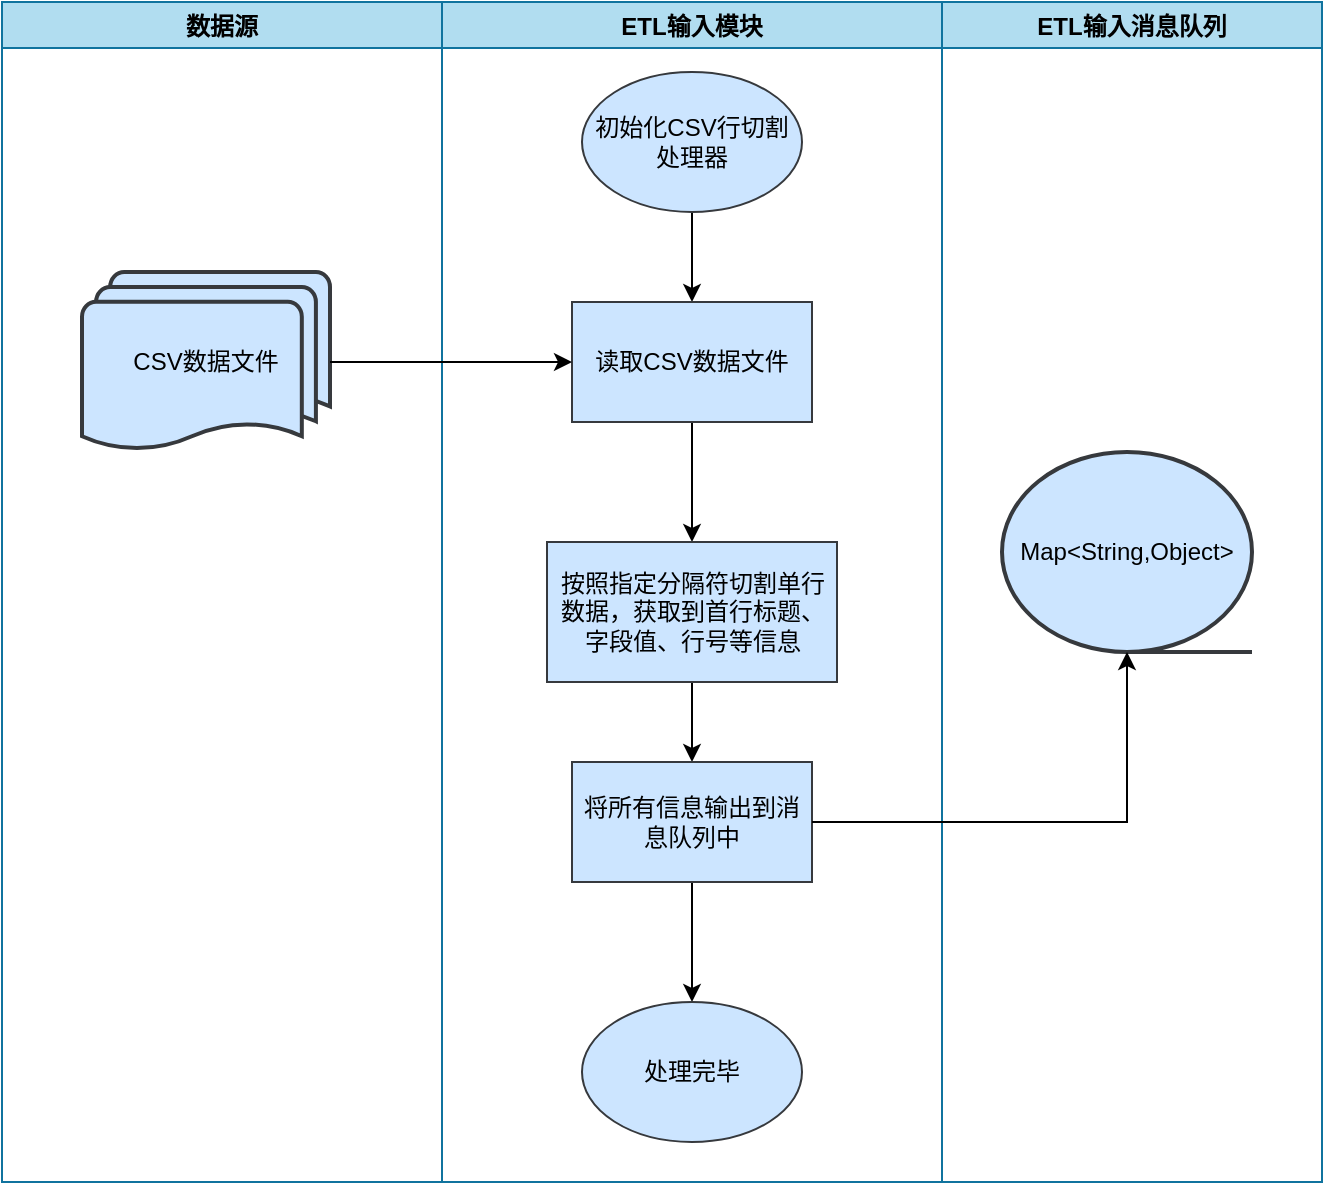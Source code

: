 <mxfile version="12.4.3" type="github" pages="4">
  <diagram id="vmj1InUa-F-kXhf0yk-W" name=" CSV行切割处理器">
    <mxGraphModel dx="1102" dy="582" grid="1" gridSize="10" guides="1" tooltips="1" connect="1" arrows="1" fold="1" page="1" pageScale="1" pageWidth="3300" pageHeight="4681" math="0" shadow="0">
      <root>
        <mxCell id="ilBS5IOzWzwJCT2fAS7X-0"/>
        <mxCell id="ilBS5IOzWzwJCT2fAS7X-1" parent="ilBS5IOzWzwJCT2fAS7X-0"/>
        <mxCell id="ilBS5IOzWzwJCT2fAS7X-18" value="数据源" style="swimlane;fillColor=#b1ddf0;strokeColor=#10739e;" vertex="1" parent="ilBS5IOzWzwJCT2fAS7X-1">
          <mxGeometry x="260" y="220" width="220" height="590" as="geometry"/>
        </mxCell>
        <mxCell id="ilBS5IOzWzwJCT2fAS7X-19" value="CSV数据文件" style="strokeWidth=2;html=1;shape=mxgraph.flowchart.multi-document;whiteSpace=wrap;fillColor=#cce5ff;strokeColor=#36393d;" vertex="1" parent="ilBS5IOzWzwJCT2fAS7X-18">
          <mxGeometry x="40" y="135" width="124" height="90" as="geometry"/>
        </mxCell>
        <mxCell id="ilBS5IOzWzwJCT2fAS7X-20" value="ETL输入模块" style="swimlane;fillColor=#b1ddf0;strokeColor=#10739e;" vertex="1" parent="ilBS5IOzWzwJCT2fAS7X-1">
          <mxGeometry x="480" y="220" width="250" height="590" as="geometry"/>
        </mxCell>
        <mxCell id="ilBS5IOzWzwJCT2fAS7X-29" style="edgeStyle=orthogonalEdgeStyle;rounded=0;orthogonalLoop=1;jettySize=auto;html=1;entryX=0.5;entryY=0;entryDx=0;entryDy=0;" edge="1" parent="ilBS5IOzWzwJCT2fAS7X-20" source="ilBS5IOzWzwJCT2fAS7X-27" target="ilBS5IOzWzwJCT2fAS7X-28">
          <mxGeometry relative="1" as="geometry"/>
        </mxCell>
        <mxCell id="ilBS5IOzWzwJCT2fAS7X-27" value="初始化CSV行切割处理器" style="ellipse;whiteSpace=wrap;html=1;fillColor=#cce5ff;strokeColor=#36393d;" vertex="1" parent="ilBS5IOzWzwJCT2fAS7X-20">
          <mxGeometry x="70" y="35" width="110" height="70" as="geometry"/>
        </mxCell>
        <mxCell id="ilBS5IOzWzwJCT2fAS7X-32" style="edgeStyle=orthogonalEdgeStyle;rounded=0;orthogonalLoop=1;jettySize=auto;html=1;entryX=0.5;entryY=0;entryDx=0;entryDy=0;" edge="1" parent="ilBS5IOzWzwJCT2fAS7X-20" source="ilBS5IOzWzwJCT2fAS7X-28" target="ilBS5IOzWzwJCT2fAS7X-31">
          <mxGeometry relative="1" as="geometry"/>
        </mxCell>
        <mxCell id="ilBS5IOzWzwJCT2fAS7X-28" value="读取CSV数据文件" style="whiteSpace=wrap;html=1;fillColor=#cce5ff;strokeColor=#36393d;" vertex="1" parent="ilBS5IOzWzwJCT2fAS7X-20">
          <mxGeometry x="65" y="150" width="120" height="60" as="geometry"/>
        </mxCell>
        <mxCell id="ilBS5IOzWzwJCT2fAS7X-34" style="edgeStyle=orthogonalEdgeStyle;rounded=0;orthogonalLoop=1;jettySize=auto;html=1;entryX=0.5;entryY=0;entryDx=0;entryDy=0;" edge="1" parent="ilBS5IOzWzwJCT2fAS7X-20" source="ilBS5IOzWzwJCT2fAS7X-31" target="ilBS5IOzWzwJCT2fAS7X-33">
          <mxGeometry relative="1" as="geometry"/>
        </mxCell>
        <mxCell id="ilBS5IOzWzwJCT2fAS7X-31" value="按照指定分隔符切割单行数据，获取到首行标题、字段值、行号等信息" style="whiteSpace=wrap;html=1;fillColor=#cce5ff;strokeColor=#36393d;" vertex="1" parent="ilBS5IOzWzwJCT2fAS7X-20">
          <mxGeometry x="52.5" y="270" width="145" height="70" as="geometry"/>
        </mxCell>
        <mxCell id="ilBS5IOzWzwJCT2fAS7X-39" style="edgeStyle=orthogonalEdgeStyle;rounded=0;orthogonalLoop=1;jettySize=auto;html=1;entryX=0.5;entryY=0;entryDx=0;entryDy=0;" edge="1" parent="ilBS5IOzWzwJCT2fAS7X-20" source="ilBS5IOzWzwJCT2fAS7X-33" target="ilBS5IOzWzwJCT2fAS7X-41">
          <mxGeometry relative="1" as="geometry">
            <mxPoint x="125" y="480" as="targetPoint"/>
          </mxGeometry>
        </mxCell>
        <mxCell id="ilBS5IOzWzwJCT2fAS7X-33" value="将所有信息输出到消息队列中" style="whiteSpace=wrap;html=1;fillColor=#cce5ff;strokeColor=#36393d;" vertex="1" parent="ilBS5IOzWzwJCT2fAS7X-20">
          <mxGeometry x="65" y="380" width="120" height="60" as="geometry"/>
        </mxCell>
        <mxCell id="ilBS5IOzWzwJCT2fAS7X-41" value="处理完毕" style="ellipse;whiteSpace=wrap;html=1;fillColor=#cce5ff;strokeColor=#36393d;" vertex="1" parent="ilBS5IOzWzwJCT2fAS7X-20">
          <mxGeometry x="70" y="500" width="110" height="70" as="geometry"/>
        </mxCell>
        <mxCell id="ilBS5IOzWzwJCT2fAS7X-22" value="ETL输入消息队列" style="swimlane;fillColor=#b1ddf0;strokeColor=#10739e;" vertex="1" parent="ilBS5IOzWzwJCT2fAS7X-1">
          <mxGeometry x="730" y="220" width="190" height="590" as="geometry"/>
        </mxCell>
        <mxCell id="ilBS5IOzWzwJCT2fAS7X-36" value="Map&amp;lt;String,Object&amp;gt;" style="strokeWidth=2;html=1;shape=mxgraph.flowchart.sequential_data;whiteSpace=wrap;fillColor=#cce5ff;strokeColor=#36393d;" vertex="1" parent="ilBS5IOzWzwJCT2fAS7X-22">
          <mxGeometry x="30" y="225" width="125" height="100" as="geometry"/>
        </mxCell>
        <mxCell id="ilBS5IOzWzwJCT2fAS7X-37" style="edgeStyle=orthogonalEdgeStyle;rounded=0;orthogonalLoop=1;jettySize=auto;html=1;entryX=0.5;entryY=1;entryDx=0;entryDy=0;entryPerimeter=0;" edge="1" parent="ilBS5IOzWzwJCT2fAS7X-1" source="ilBS5IOzWzwJCT2fAS7X-33" target="ilBS5IOzWzwJCT2fAS7X-36">
          <mxGeometry relative="1" as="geometry"/>
        </mxCell>
        <mxCell id="h7IMU7EvwLSFvfN_jRss-0" style="edgeStyle=orthogonalEdgeStyle;rounded=0;orthogonalLoop=1;jettySize=auto;html=1;entryX=0;entryY=0.5;entryDx=0;entryDy=0;fontColor=#FFFFFF;" edge="1" parent="ilBS5IOzWzwJCT2fAS7X-1" source="ilBS5IOzWzwJCT2fAS7X-19" target="ilBS5IOzWzwJCT2fAS7X-28">
          <mxGeometry relative="1" as="geometry"/>
        </mxCell>
      </root>
    </mxGraphModel>
  </diagram>
  <diagram name="CacheBuildAnalyser解析器" id="MejdqdHksTLRqCOrMTN7">
    <mxGraphModel dx="1102" dy="582" grid="1" gridSize="10" guides="1" tooltips="1" connect="1" arrows="1" fold="1" page="1" pageScale="1" pageWidth="3300" pageHeight="4681" math="0" shadow="0">
      <root>
        <mxCell id="0Vr294uvNE-M3VxmGtpU-0"/>
        <mxCell id="0Vr294uvNE-M3VxmGtpU-1" parent="0Vr294uvNE-M3VxmGtpU-0"/>
        <mxCell id="0Vr294uvNE-M3VxmGtpU-2" value="数据源" style="swimlane;fillColor=#b1ddf0;strokeColor=#10739e;" vertex="1" parent="0Vr294uvNE-M3VxmGtpU-1">
          <mxGeometry x="260" y="220" width="220" height="590" as="geometry"/>
        </mxCell>
        <mxCell id="0Vr294uvNE-M3VxmGtpU-3" value="源数据文件" style="strokeWidth=2;html=1;shape=mxgraph.flowchart.multi-document;whiteSpace=wrap;fillColor=#cce5ff;strokeColor=#36393d;" vertex="1" parent="0Vr294uvNE-M3VxmGtpU-2">
          <mxGeometry x="40" y="135" width="124" height="90" as="geometry"/>
        </mxCell>
        <mxCell id="0Vr294uvNE-M3VxmGtpU-4" value="ETL输入模块" style="swimlane;fillColor=#b1ddf0;strokeColor=#10739e;" vertex="1" parent="0Vr294uvNE-M3VxmGtpU-1">
          <mxGeometry x="480" y="220" width="250" height="590" as="geometry"/>
        </mxCell>
        <mxCell id="0Vr294uvNE-M3VxmGtpU-5" style="edgeStyle=orthogonalEdgeStyle;rounded=0;orthogonalLoop=1;jettySize=auto;html=1;entryX=0.5;entryY=0;entryDx=0;entryDy=0;" edge="1" parent="0Vr294uvNE-M3VxmGtpU-4" source="0Vr294uvNE-M3VxmGtpU-6" target="0Vr294uvNE-M3VxmGtpU-8">
          <mxGeometry relative="1" as="geometry"/>
        </mxCell>
        <mxCell id="0Vr294uvNE-M3VxmGtpU-6" value="初始化输入模块" style="ellipse;whiteSpace=wrap;html=1;fillColor=#cce5ff;strokeColor=#36393d;" vertex="1" parent="0Vr294uvNE-M3VxmGtpU-4">
          <mxGeometry x="70" y="35" width="110" height="70" as="geometry"/>
        </mxCell>
        <mxCell id="0Vr294uvNE-M3VxmGtpU-7" style="edgeStyle=orthogonalEdgeStyle;rounded=0;orthogonalLoop=1;jettySize=auto;html=1;entryX=0.5;entryY=0;entryDx=0;entryDy=0;" edge="1" parent="0Vr294uvNE-M3VxmGtpU-4" source="0Vr294uvNE-M3VxmGtpU-8" target="0Vr294uvNE-M3VxmGtpU-10">
          <mxGeometry relative="1" as="geometry"/>
        </mxCell>
        <mxCell id="0Vr294uvNE-M3VxmGtpU-8" value="读取源数据" style="whiteSpace=wrap;html=1;fillColor=#cce5ff;strokeColor=#36393d;" vertex="1" parent="0Vr294uvNE-M3VxmGtpU-4">
          <mxGeometry x="65" y="150" width="120" height="60" as="geometry"/>
        </mxCell>
        <mxCell id="0Vr294uvNE-M3VxmGtpU-9" style="edgeStyle=orthogonalEdgeStyle;rounded=0;orthogonalLoop=1;jettySize=auto;html=1;entryX=0.5;entryY=0;entryDx=0;entryDy=0;" edge="1" parent="0Vr294uvNE-M3VxmGtpU-4" source="0Vr294uvNE-M3VxmGtpU-10" target="0Vr294uvNE-M3VxmGtpU-12">
          <mxGeometry relative="1" as="geometry"/>
        </mxCell>
        <mxCell id="0Vr294uvNE-M3VxmGtpU-10" value="处理源数据" style="whiteSpace=wrap;html=1;fillColor=#cce5ff;strokeColor=#36393d;" vertex="1" parent="0Vr294uvNE-M3VxmGtpU-4">
          <mxGeometry x="52.5" y="270" width="145" height="70" as="geometry"/>
        </mxCell>
        <mxCell id="0Vr294uvNE-M3VxmGtpU-11" style="edgeStyle=orthogonalEdgeStyle;rounded=0;orthogonalLoop=1;jettySize=auto;html=1;entryX=0.5;entryY=0;entryDx=0;entryDy=0;" edge="1" parent="0Vr294uvNE-M3VxmGtpU-4" source="0Vr294uvNE-M3VxmGtpU-12" target="0Vr294uvNE-M3VxmGtpU-13">
          <mxGeometry relative="1" as="geometry">
            <mxPoint x="125" y="480" as="targetPoint"/>
          </mxGeometry>
        </mxCell>
        <mxCell id="0Vr294uvNE-M3VxmGtpU-12" value="提取需要的数据输出" style="whiteSpace=wrap;html=1;fillColor=#cce5ff;strokeColor=#36393d;" vertex="1" parent="0Vr294uvNE-M3VxmGtpU-4">
          <mxGeometry x="65" y="380" width="120" height="60" as="geometry"/>
        </mxCell>
        <mxCell id="0Vr294uvNE-M3VxmGtpU-13" value="输入模块完毕" style="ellipse;whiteSpace=wrap;html=1;fillColor=#cce5ff;strokeColor=#36393d;" vertex="1" parent="0Vr294uvNE-M3VxmGtpU-4">
          <mxGeometry x="70" y="500" width="110" height="70" as="geometry"/>
        </mxCell>
        <mxCell id="0Vr294uvNE-M3VxmGtpU-14" value="ETL输入消息队列" style="swimlane;fillColor=#b1ddf0;strokeColor=#10739e;" vertex="1" parent="0Vr294uvNE-M3VxmGtpU-1">
          <mxGeometry x="730" y="220" width="190" height="590" as="geometry"/>
        </mxCell>
        <mxCell id="0Vr294uvNE-M3VxmGtpU-15" value="Map&amp;lt;String,Object&amp;gt;" style="strokeWidth=2;html=1;shape=mxgraph.flowchart.sequential_data;whiteSpace=wrap;fillColor=#cce5ff;strokeColor=#36393d;" vertex="1" parent="0Vr294uvNE-M3VxmGtpU-14">
          <mxGeometry x="30" y="130" width="125" height="100" as="geometry"/>
        </mxCell>
        <mxCell id="0Vr294uvNE-M3VxmGtpU-16" style="edgeStyle=orthogonalEdgeStyle;rounded=0;orthogonalLoop=1;jettySize=auto;html=1;entryX=0.5;entryY=1;entryDx=0;entryDy=0;entryPerimeter=0;" edge="1" parent="0Vr294uvNE-M3VxmGtpU-1" source="0Vr294uvNE-M3VxmGtpU-12" target="0Vr294uvNE-M3VxmGtpU-15">
          <mxGeometry relative="1" as="geometry"/>
        </mxCell>
        <mxCell id="0Vr294uvNE-M3VxmGtpU-17" style="edgeStyle=orthogonalEdgeStyle;rounded=0;orthogonalLoop=1;jettySize=auto;html=1;entryX=0;entryY=0.5;entryDx=0;entryDy=0;fontColor=#FFFFFF;" edge="1" parent="0Vr294uvNE-M3VxmGtpU-1" source="0Vr294uvNE-M3VxmGtpU-3" target="0Vr294uvNE-M3VxmGtpU-8">
          <mxGeometry relative="1" as="geometry"/>
        </mxCell>
        <mxCell id="0Vr294uvNE-M3VxmGtpU-18" value="ETL解析模块" style="swimlane;fillColor=#b1ddf0;strokeColor=#10739e;startSize=23;" vertex="1" parent="0Vr294uvNE-M3VxmGtpU-1">
          <mxGeometry x="920" y="220" width="190" height="590" as="geometry"/>
        </mxCell>
        <mxCell id="0Vr294uvNE-M3VxmGtpU-24" style="edgeStyle=orthogonalEdgeStyle;rounded=0;orthogonalLoop=1;jettySize=auto;html=1;entryX=0.5;entryY=0;entryDx=0;entryDy=0;fontColor=#FFFFFF;" edge="1" parent="0Vr294uvNE-M3VxmGtpU-18" source="0Vr294uvNE-M3VxmGtpU-20" target="0Vr294uvNE-M3VxmGtpU-23">
          <mxGeometry relative="1" as="geometry"/>
        </mxCell>
        <mxCell id="0Vr294uvNE-M3VxmGtpU-20" value="初始化解析模块" style="ellipse;whiteSpace=wrap;html=1;fillColor=#cce5ff;strokeColor=#36393d;" vertex="1" parent="0Vr294uvNE-M3VxmGtpU-18">
          <mxGeometry x="40" y="35" width="110" height="70" as="geometry"/>
        </mxCell>
        <mxCell id="0Vr294uvNE-M3VxmGtpU-27" value="" style="edgeStyle=orthogonalEdgeStyle;rounded=0;orthogonalLoop=1;jettySize=auto;html=1;fontColor=#FFFFFF;" edge="1" parent="0Vr294uvNE-M3VxmGtpU-18" source="0Vr294uvNE-M3VxmGtpU-23" target="0Vr294uvNE-M3VxmGtpU-26">
          <mxGeometry relative="1" as="geometry"/>
        </mxCell>
        <mxCell id="0Vr294uvNE-M3VxmGtpU-23" value="获取消息" style="whiteSpace=wrap;html=1;fillColor=#cce5ff;strokeColor=#36393d;" vertex="1" parent="0Vr294uvNE-M3VxmGtpU-18">
          <mxGeometry x="35" y="150" width="120" height="60" as="geometry"/>
        </mxCell>
        <mxCell id="0Vr294uvNE-M3VxmGtpU-29" value="" style="edgeStyle=orthogonalEdgeStyle;rounded=0;orthogonalLoop=1;jettySize=auto;html=1;fontColor=#FFFFFF;" edge="1" parent="0Vr294uvNE-M3VxmGtpU-18" source="0Vr294uvNE-M3VxmGtpU-26" target="0Vr294uvNE-M3VxmGtpU-28">
          <mxGeometry relative="1" as="geometry"/>
        </mxCell>
        <mxCell id="0Vr294uvNE-M3VxmGtpU-26" value="缓存构建解析器处理" style="whiteSpace=wrap;html=1;fillColor=#cce5ff;strokeColor=#36393d;" vertex="1" parent="0Vr294uvNE-M3VxmGtpU-18">
          <mxGeometry x="35" y="265" width="120" height="60" as="geometry"/>
        </mxCell>
        <mxCell id="0Vr294uvNE-M3VxmGtpU-31" value="" style="edgeStyle=orthogonalEdgeStyle;rounded=0;orthogonalLoop=1;jettySize=auto;html=1;fontColor=#FFFFFF;entryX=0.5;entryY=0;entryDx=0;entryDy=0;" edge="1" parent="0Vr294uvNE-M3VxmGtpU-18" source="0Vr294uvNE-M3VxmGtpU-28" target="0Vr294uvNE-M3VxmGtpU-32">
          <mxGeometry relative="1" as="geometry">
            <mxPoint x="95" y="500" as="targetPoint"/>
          </mxGeometry>
        </mxCell>
        <mxCell id="0Vr294uvNE-M3VxmGtpU-28" value="输出消息" style="whiteSpace=wrap;html=1;fillColor=#cce5ff;strokeColor=#36393d;" vertex="1" parent="0Vr294uvNE-M3VxmGtpU-18">
          <mxGeometry x="35" y="380" width="120" height="60" as="geometry"/>
        </mxCell>
        <mxCell id="0Vr294uvNE-M3VxmGtpU-32" value="解析模块完毕" style="ellipse;whiteSpace=wrap;html=1;fillColor=#cce5ff;strokeColor=#36393d;" vertex="1" parent="0Vr294uvNE-M3VxmGtpU-18">
          <mxGeometry x="40" y="500" width="110" height="70" as="geometry"/>
        </mxCell>
        <mxCell id="0Vr294uvNE-M3VxmGtpU-25" style="edgeStyle=orthogonalEdgeStyle;rounded=0;orthogonalLoop=1;jettySize=auto;html=1;entryX=0;entryY=0.5;entryDx=0;entryDy=0;fontColor=#FFFFFF;" edge="1" parent="0Vr294uvNE-M3VxmGtpU-1" source="0Vr294uvNE-M3VxmGtpU-15" target="0Vr294uvNE-M3VxmGtpU-23">
          <mxGeometry relative="1" as="geometry"/>
        </mxCell>
        <mxCell id="0Vr294uvNE-M3VxmGtpU-33" value="ETL输出消息队列" style="swimlane;fillColor=#b1ddf0;strokeColor=#10739e;" vertex="1" parent="0Vr294uvNE-M3VxmGtpU-1">
          <mxGeometry x="1110" y="220" width="190" height="590" as="geometry"/>
        </mxCell>
        <mxCell id="0Vr294uvNE-M3VxmGtpU-34" value="Map&amp;lt;String,Object&amp;gt;" style="strokeWidth=2;html=1;shape=mxgraph.flowchart.sequential_data;whiteSpace=wrap;fillColor=#cce5ff;strokeColor=#36393d;" vertex="1" parent="0Vr294uvNE-M3VxmGtpU-33">
          <mxGeometry x="30" y="130" width="125" height="100" as="geometry"/>
        </mxCell>
        <mxCell id="0Vr294uvNE-M3VxmGtpU-36" style="edgeStyle=orthogonalEdgeStyle;rounded=0;orthogonalLoop=1;jettySize=auto;html=1;entryX=0.5;entryY=1;entryDx=0;entryDy=0;entryPerimeter=0;fontColor=#FFFFFF;" edge="1" parent="0Vr294uvNE-M3VxmGtpU-1" source="0Vr294uvNE-M3VxmGtpU-28" target="0Vr294uvNE-M3VxmGtpU-34">
          <mxGeometry relative="1" as="geometry"/>
        </mxCell>
      </root>
    </mxGraphModel>
  </diagram>
  <diagram name="CacheBuildAnalyser解析器的副本" id="6tJeXMhGGitV_Z6dKe4h">
    <mxGraphModel dx="1102" dy="582" grid="1" gridSize="10" guides="1" tooltips="1" connect="1" arrows="1" fold="1" page="1" pageScale="1" pageWidth="3300" pageHeight="4681" math="0" shadow="0">
      <root>
        <mxCell id="0AodWVna2HB9icSDbrAr-0"/>
        <mxCell id="0AodWVna2HB9icSDbrAr-1" parent="0AodWVna2HB9icSDbrAr-0"/>
        <mxCell id="0AodWVna2HB9icSDbrAr-2" value="数据源" style="swimlane;fillColor=#b1ddf0;strokeColor=#10739e;" vertex="1" parent="0AodWVna2HB9icSDbrAr-1">
          <mxGeometry x="260" y="220" width="220" height="590" as="geometry"/>
        </mxCell>
        <mxCell id="0AodWVna2HB9icSDbrAr-3" value="源数据文件" style="strokeWidth=2;html=1;shape=mxgraph.flowchart.multi-document;whiteSpace=wrap;fillColor=#cce5ff;strokeColor=#36393d;" vertex="1" parent="0AodWVna2HB9icSDbrAr-2">
          <mxGeometry x="40" y="135" width="124" height="90" as="geometry"/>
        </mxCell>
        <mxCell id="0AodWVna2HB9icSDbrAr-4" value="ETL输入模块" style="swimlane;fillColor=#b1ddf0;strokeColor=#10739e;" vertex="1" parent="0AodWVna2HB9icSDbrAr-1">
          <mxGeometry x="480" y="220" width="250" height="590" as="geometry"/>
        </mxCell>
        <mxCell id="0AodWVna2HB9icSDbrAr-5" style="edgeStyle=orthogonalEdgeStyle;rounded=0;orthogonalLoop=1;jettySize=auto;html=1;entryX=0.5;entryY=0;entryDx=0;entryDy=0;" edge="1" parent="0AodWVna2HB9icSDbrAr-4" source="0AodWVna2HB9icSDbrAr-6" target="0AodWVna2HB9icSDbrAr-8">
          <mxGeometry relative="1" as="geometry"/>
        </mxCell>
        <mxCell id="0AodWVna2HB9icSDbrAr-6" value="初始化输入模块" style="ellipse;whiteSpace=wrap;html=1;fillColor=#cce5ff;strokeColor=#36393d;" vertex="1" parent="0AodWVna2HB9icSDbrAr-4">
          <mxGeometry x="70" y="35" width="110" height="70" as="geometry"/>
        </mxCell>
        <mxCell id="0AodWVna2HB9icSDbrAr-7" style="edgeStyle=orthogonalEdgeStyle;rounded=0;orthogonalLoop=1;jettySize=auto;html=1;entryX=0.5;entryY=0;entryDx=0;entryDy=0;" edge="1" parent="0AodWVna2HB9icSDbrAr-4" source="0AodWVna2HB9icSDbrAr-8" target="0AodWVna2HB9icSDbrAr-10">
          <mxGeometry relative="1" as="geometry"/>
        </mxCell>
        <mxCell id="0AodWVna2HB9icSDbrAr-8" value="读取源数据" style="whiteSpace=wrap;html=1;fillColor=#cce5ff;strokeColor=#36393d;" vertex="1" parent="0AodWVna2HB9icSDbrAr-4">
          <mxGeometry x="65" y="150" width="120" height="60" as="geometry"/>
        </mxCell>
        <mxCell id="0AodWVna2HB9icSDbrAr-9" style="edgeStyle=orthogonalEdgeStyle;rounded=0;orthogonalLoop=1;jettySize=auto;html=1;entryX=0.5;entryY=0;entryDx=0;entryDy=0;" edge="1" parent="0AodWVna2HB9icSDbrAr-4" source="0AodWVna2HB9icSDbrAr-10" target="0AodWVna2HB9icSDbrAr-12">
          <mxGeometry relative="1" as="geometry"/>
        </mxCell>
        <mxCell id="0AodWVna2HB9icSDbrAr-10" value="处理源数据" style="whiteSpace=wrap;html=1;fillColor=#cce5ff;strokeColor=#36393d;" vertex="1" parent="0AodWVna2HB9icSDbrAr-4">
          <mxGeometry x="52.5" y="270" width="145" height="70" as="geometry"/>
        </mxCell>
        <mxCell id="0AodWVna2HB9icSDbrAr-11" style="edgeStyle=orthogonalEdgeStyle;rounded=0;orthogonalLoop=1;jettySize=auto;html=1;entryX=0.5;entryY=0;entryDx=0;entryDy=0;" edge="1" parent="0AodWVna2HB9icSDbrAr-4" source="0AodWVna2HB9icSDbrAr-12" target="0AodWVna2HB9icSDbrAr-13">
          <mxGeometry relative="1" as="geometry">
            <mxPoint x="125" y="480" as="targetPoint"/>
          </mxGeometry>
        </mxCell>
        <mxCell id="0AodWVna2HB9icSDbrAr-12" value="提取需要的数据输出" style="whiteSpace=wrap;html=1;fillColor=#cce5ff;strokeColor=#36393d;" vertex="1" parent="0AodWVna2HB9icSDbrAr-4">
          <mxGeometry x="65" y="380" width="120" height="60" as="geometry"/>
        </mxCell>
        <mxCell id="0AodWVna2HB9icSDbrAr-13" value="输入模块完毕" style="ellipse;whiteSpace=wrap;html=1;fillColor=#cce5ff;strokeColor=#36393d;" vertex="1" parent="0AodWVna2HB9icSDbrAr-4">
          <mxGeometry x="70" y="500" width="110" height="70" as="geometry"/>
        </mxCell>
        <mxCell id="0AodWVna2HB9icSDbrAr-14" value="ETL输入消息队列" style="swimlane;fillColor=#b1ddf0;strokeColor=#10739e;" vertex="1" parent="0AodWVna2HB9icSDbrAr-1">
          <mxGeometry x="730" y="220" width="190" height="590" as="geometry"/>
        </mxCell>
        <mxCell id="0AodWVna2HB9icSDbrAr-15" value="Map&amp;lt;String,Object&amp;gt;" style="strokeWidth=2;html=1;shape=mxgraph.flowchart.sequential_data;whiteSpace=wrap;fillColor=#cce5ff;strokeColor=#36393d;" vertex="1" parent="0AodWVna2HB9icSDbrAr-14">
          <mxGeometry x="30" y="130" width="125" height="100" as="geometry"/>
        </mxCell>
        <mxCell id="0AodWVna2HB9icSDbrAr-16" style="edgeStyle=orthogonalEdgeStyle;rounded=0;orthogonalLoop=1;jettySize=auto;html=1;entryX=0.5;entryY=1;entryDx=0;entryDy=0;entryPerimeter=0;" edge="1" parent="0AodWVna2HB9icSDbrAr-1" source="0AodWVna2HB9icSDbrAr-12" target="0AodWVna2HB9icSDbrAr-15">
          <mxGeometry relative="1" as="geometry"/>
        </mxCell>
        <mxCell id="0AodWVna2HB9icSDbrAr-17" style="edgeStyle=orthogonalEdgeStyle;rounded=0;orthogonalLoop=1;jettySize=auto;html=1;entryX=0;entryY=0.5;entryDx=0;entryDy=0;fontColor=#FFFFFF;" edge="1" parent="0AodWVna2HB9icSDbrAr-1" source="0AodWVna2HB9icSDbrAr-3" target="0AodWVna2HB9icSDbrAr-8">
          <mxGeometry relative="1" as="geometry"/>
        </mxCell>
        <mxCell id="0AodWVna2HB9icSDbrAr-18" value="ETL解析模块" style="swimlane;fillColor=#b1ddf0;strokeColor=#10739e;startSize=23;" vertex="1" parent="0AodWVna2HB9icSDbrAr-1">
          <mxGeometry x="920" y="220" width="190" height="590" as="geometry"/>
        </mxCell>
        <mxCell id="0AodWVna2HB9icSDbrAr-19" style="edgeStyle=orthogonalEdgeStyle;rounded=0;orthogonalLoop=1;jettySize=auto;html=1;entryX=0.5;entryY=0;entryDx=0;entryDy=0;fontColor=#FFFFFF;" edge="1" parent="0AodWVna2HB9icSDbrAr-18" source="0AodWVna2HB9icSDbrAr-20" target="0AodWVna2HB9icSDbrAr-22">
          <mxGeometry relative="1" as="geometry"/>
        </mxCell>
        <mxCell id="0AodWVna2HB9icSDbrAr-20" value="初始化解析模块" style="ellipse;whiteSpace=wrap;html=1;fillColor=#cce5ff;strokeColor=#36393d;" vertex="1" parent="0AodWVna2HB9icSDbrAr-18">
          <mxGeometry x="40" y="35" width="110" height="70" as="geometry"/>
        </mxCell>
        <mxCell id="0AodWVna2HB9icSDbrAr-21" value="" style="edgeStyle=orthogonalEdgeStyle;rounded=0;orthogonalLoop=1;jettySize=auto;html=1;fontColor=#FFFFFF;" edge="1" parent="0AodWVna2HB9icSDbrAr-18" source="0AodWVna2HB9icSDbrAr-22" target="0AodWVna2HB9icSDbrAr-24">
          <mxGeometry relative="1" as="geometry"/>
        </mxCell>
        <mxCell id="0AodWVna2HB9icSDbrAr-22" value="获取消息" style="whiteSpace=wrap;html=1;fillColor=#cce5ff;strokeColor=#36393d;" vertex="1" parent="0AodWVna2HB9icSDbrAr-18">
          <mxGeometry x="35" y="150" width="120" height="60" as="geometry"/>
        </mxCell>
        <mxCell id="0AodWVna2HB9icSDbrAr-23" value="" style="edgeStyle=orthogonalEdgeStyle;rounded=0;orthogonalLoop=1;jettySize=auto;html=1;fontColor=#FFFFFF;" edge="1" parent="0AodWVna2HB9icSDbrAr-18" source="0AodWVna2HB9icSDbrAr-24" target="0AodWVna2HB9icSDbrAr-26">
          <mxGeometry relative="1" as="geometry"/>
        </mxCell>
        <mxCell id="0AodWVna2HB9icSDbrAr-24" value="缓存匹配解析器处理" style="whiteSpace=wrap;html=1;fillColor=#cce5ff;strokeColor=#36393d;" vertex="1" parent="0AodWVna2HB9icSDbrAr-18">
          <mxGeometry x="35" y="265" width="120" height="60" as="geometry"/>
        </mxCell>
        <mxCell id="0AodWVna2HB9icSDbrAr-25" value="" style="edgeStyle=orthogonalEdgeStyle;rounded=0;orthogonalLoop=1;jettySize=auto;html=1;fontColor=#FFFFFF;entryX=0.5;entryY=0;entryDx=0;entryDy=0;" edge="1" parent="0AodWVna2HB9icSDbrAr-18" source="0AodWVna2HB9icSDbrAr-26" target="0AodWVna2HB9icSDbrAr-27">
          <mxGeometry relative="1" as="geometry">
            <mxPoint x="95" y="500" as="targetPoint"/>
          </mxGeometry>
        </mxCell>
        <mxCell id="0AodWVna2HB9icSDbrAr-26" value="输出消息" style="whiteSpace=wrap;html=1;fillColor=#cce5ff;strokeColor=#36393d;" vertex="1" parent="0AodWVna2HB9icSDbrAr-18">
          <mxGeometry x="35" y="380" width="120" height="60" as="geometry"/>
        </mxCell>
        <mxCell id="0AodWVna2HB9icSDbrAr-27" value="解析模块完毕" style="ellipse;whiteSpace=wrap;html=1;fillColor=#cce5ff;strokeColor=#36393d;" vertex="1" parent="0AodWVna2HB9icSDbrAr-18">
          <mxGeometry x="40" y="500" width="110" height="70" as="geometry"/>
        </mxCell>
        <mxCell id="0AodWVna2HB9icSDbrAr-28" style="edgeStyle=orthogonalEdgeStyle;rounded=0;orthogonalLoop=1;jettySize=auto;html=1;entryX=0;entryY=0.5;entryDx=0;entryDy=0;fontColor=#FFFFFF;" edge="1" parent="0AodWVna2HB9icSDbrAr-1" source="0AodWVna2HB9icSDbrAr-15" target="0AodWVna2HB9icSDbrAr-22">
          <mxGeometry relative="1" as="geometry"/>
        </mxCell>
        <mxCell id="0AodWVna2HB9icSDbrAr-29" value="ETL输出消息队列" style="swimlane;fillColor=#b1ddf0;strokeColor=#10739e;" vertex="1" parent="0AodWVna2HB9icSDbrAr-1">
          <mxGeometry x="1110" y="220" width="190" height="590" as="geometry"/>
        </mxCell>
        <mxCell id="0AodWVna2HB9icSDbrAr-30" value="Map&amp;lt;String,Object&amp;gt;" style="strokeWidth=2;html=1;shape=mxgraph.flowchart.sequential_data;whiteSpace=wrap;fillColor=#cce5ff;strokeColor=#36393d;" vertex="1" parent="0AodWVna2HB9icSDbrAr-29">
          <mxGeometry x="30" y="130" width="125" height="100" as="geometry"/>
        </mxCell>
        <mxCell id="0AodWVna2HB9icSDbrAr-31" style="edgeStyle=orthogonalEdgeStyle;rounded=0;orthogonalLoop=1;jettySize=auto;html=1;entryX=0.5;entryY=1;entryDx=0;entryDy=0;entryPerimeter=0;fontColor=#FFFFFF;" edge="1" parent="0AodWVna2HB9icSDbrAr-1" source="0AodWVna2HB9icSDbrAr-26" target="0AodWVna2HB9icSDbrAr-30">
          <mxGeometry relative="1" as="geometry"/>
        </mxCell>
      </root>
    </mxGraphModel>
  </diagram>
  <diagram id="QK4SYE3_93_N6T92J-37" name="ETL解析模块">
    <mxGraphModel dx="1102" dy="582" grid="1" gridSize="10" guides="1" tooltips="1" connect="1" arrows="1" fold="1" page="1" pageScale="1" pageWidth="827" pageHeight="1169" background="#FFFFFF" math="0" shadow="0">
      <root>
        <mxCell id="kBmMX7nffdBsAzFuXpu_-0"/>
        <mxCell id="kBmMX7nffdBsAzFuXpu_-1" parent="kBmMX7nffdBsAzFuXpu_-0"/>
        <mxCell id="kBmMX7nffdBsAzFuXpu_-2" value="原始消息事件推送" style="edgeStyle=orthogonalEdgeStyle;rounded=0;orthogonalLoop=1;jettySize=auto;fontSize=12;fontColor=#000000;" parent="kBmMX7nffdBsAzFuXpu_-1" source="kBmMX7nffdBsAzFuXpu_-3" target="kBmMX7nffdBsAzFuXpu_-5" edge="1">
          <mxGeometry relative="1" as="geometry"/>
        </mxCell>
        <mxCell id="kBmMX7nffdBsAzFuXpu_-3" value="数据源" style="rounded=0;whiteSpace=wrap;html=1;labelBackgroundColor=none;fillColor=#3399FF;strokeColor=#6c8ebf;fontColor=#FFFFFF;" parent="kBmMX7nffdBsAzFuXpu_-1" vertex="1">
          <mxGeometry x="200" y="210" width="440" height="40" as="geometry"/>
        </mxCell>
        <mxCell id="kBmMX7nffdBsAzFuXpu_-4" value="解析前消息事件推送" style="edgeStyle=orthogonalEdgeStyle;rounded=0;orthogonalLoop=1;jettySize=auto;html=0;fontSize=12;fontColor=#000000;" parent="kBmMX7nffdBsAzFuXpu_-1" source="kBmMX7nffdBsAzFuXpu_-5" target="kBmMX7nffdBsAzFuXpu_-8" edge="1">
          <mxGeometry relative="1" as="geometry"/>
        </mxCell>
        <mxCell id="kBmMX7nffdBsAzFuXpu_-5" value="输入消息队列" style="strokeWidth=2;html=1;shape=mxgraph.flowchart.sequential_data;whiteSpace=wrap;fillColor=#1ba1e2;strokeColor=#006EAF;fontColor=#ffffff;" parent="kBmMX7nffdBsAzFuXpu_-1" vertex="1">
          <mxGeometry x="290" y="310" width="260" height="70" as="geometry"/>
        </mxCell>
        <mxCell id="kBmMX7nffdBsAzFuXpu_-6" value="ETL解析模块数据流" style="text;html=1;strokeColor=none;fillColor=none;align=center;verticalAlign=middle;whiteSpace=wrap;rounded=0;fontSize=28;fontStyle=0;labelBackgroundColor=#FFFFFF;fontColor=#000000;" parent="kBmMX7nffdBsAzFuXpu_-1" vertex="1">
          <mxGeometry x="260" y="120" width="320" height="60" as="geometry"/>
        </mxCell>
        <mxCell id="kBmMX7nffdBsAzFuXpu_-7" value="解析后消息事件推送" style="edgeStyle=orthogonalEdgeStyle;rounded=0;orthogonalLoop=1;jettySize=auto;html=0;fontSize=12;fontColor=#000000;" parent="kBmMX7nffdBsAzFuXpu_-1" source="kBmMX7nffdBsAzFuXpu_-8" target="kBmMX7nffdBsAzFuXpu_-14" edge="1">
          <mxGeometry relative="1" as="geometry"/>
        </mxCell>
        <mxCell id="kBmMX7nffdBsAzFuXpu_-8" value="" style="rounded=0;whiteSpace=wrap;html=1;labelBackgroundColor=#12AAB5;fontSize=12;" parent="kBmMX7nffdBsAzFuXpu_-1" vertex="1">
          <mxGeometry x="135" y="450" width="570" height="120" as="geometry"/>
        </mxCell>
        <mxCell id="kBmMX7nffdBsAzFuXpu_-9" value="URL编解码" style="shape=process;whiteSpace=wrap;html=1;backgroundOutline=1;labelBackgroundColor=none;fontSize=12;fontColor=#FFFFFF;rounded=0;strokeColor=#6c8ebf;fillColor=#3399FF;" parent="kBmMX7nffdBsAzFuXpu_-1" vertex="1">
          <mxGeometry x="155" y="480" width="120" height="60" as="geometry"/>
        </mxCell>
        <mxCell id="kBmMX7nffdBsAzFuXpu_-10" value="IP段匹配解析" style="shape=process;whiteSpace=wrap;html=1;backgroundOutline=1;labelBackgroundColor=none;fontSize=12;fontColor=#FFFFFF;rounded=0;strokeColor=#6c8ebf;fillColor=#3399FF;" parent="kBmMX7nffdBsAzFuXpu_-1" vertex="1">
          <mxGeometry x="293" y="480" width="120" height="60" as="geometry"/>
        </mxCell>
        <mxCell id="kBmMX7nffdBsAzFuXpu_-11" value="中文乱码检测" style="shape=process;whiteSpace=wrap;html=1;backgroundOutline=1;labelBackgroundColor=none;fontSize=12;fontColor=#FFFFFF;rounded=0;strokeColor=#6c8ebf;fillColor=#3399FF;" parent="kBmMX7nffdBsAzFuXpu_-1" vertex="1">
          <mxGeometry x="429" y="480" width="120" height="60" as="geometry"/>
        </mxCell>
        <mxCell id="kBmMX7nffdBsAzFuXpu_-12" value="不定字段个数" style="shape=process;whiteSpace=wrap;html=1;backgroundOutline=1;labelBackgroundColor=none;fontSize=12;fontColor=#FFFFFF;rounded=0;strokeColor=#6c8ebf;fillColor=#3399FF;" parent="kBmMX7nffdBsAzFuXpu_-1" vertex="1">
          <mxGeometry x="565" y="480" width="120" height="60" as="geometry"/>
        </mxCell>
        <mxCell id="kBmMX7nffdBsAzFuXpu_-13" value="输出消息事件推送" style="edgeStyle=orthogonalEdgeStyle;rounded=0;orthogonalLoop=1;jettySize=auto;html=0;fontSize=12;fontColor=#000000;" parent="kBmMX7nffdBsAzFuXpu_-1" source="kBmMX7nffdBsAzFuXpu_-14" target="kBmMX7nffdBsAzFuXpu_-15" edge="1">
          <mxGeometry relative="1" as="geometry"/>
        </mxCell>
        <mxCell id="kBmMX7nffdBsAzFuXpu_-14" value="输出消息队列" style="strokeWidth=2;html=1;shape=mxgraph.flowchart.sequential_data;whiteSpace=wrap;fillColor=#1ba1e2;strokeColor=#006EAF;fontColor=#ffffff;" parent="kBmMX7nffdBsAzFuXpu_-1" vertex="1">
          <mxGeometry x="290" y="650" width="260" height="70" as="geometry"/>
        </mxCell>
        <mxCell id="kBmMX7nffdBsAzFuXpu_-15" value="存储数据" style="shape=dataStorage;whiteSpace=wrap;html=1;labelBackgroundColor=none;fontSize=12;fillColor=#3399FF;strokeColor=#6c8ebf;rounded=0;fontColor=#FFFFFF;" parent="kBmMX7nffdBsAzFuXpu_-1" vertex="1">
          <mxGeometry x="140" y="770" width="560" height="50" as="geometry"/>
        </mxCell>
      </root>
    </mxGraphModel>
  </diagram>
</mxfile>
